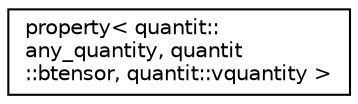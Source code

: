digraph "Graphical Class Hierarchy"
{
 // LATEX_PDF_SIZE
  edge [fontname="Helvetica",fontsize="10",labelfontname="Helvetica",labelfontsize="10"];
  node [fontname="Helvetica",fontsize="10",shape=record];
  rankdir="LR";
  Node0 [label="property\< quantit::\lany_quantity, quantit\l::btensor, quantit::vquantity \>",height=0.2,width=0.4,color="black", fillcolor="white", style="filled",URL="$classproperty.html",tooltip=" "];
}
